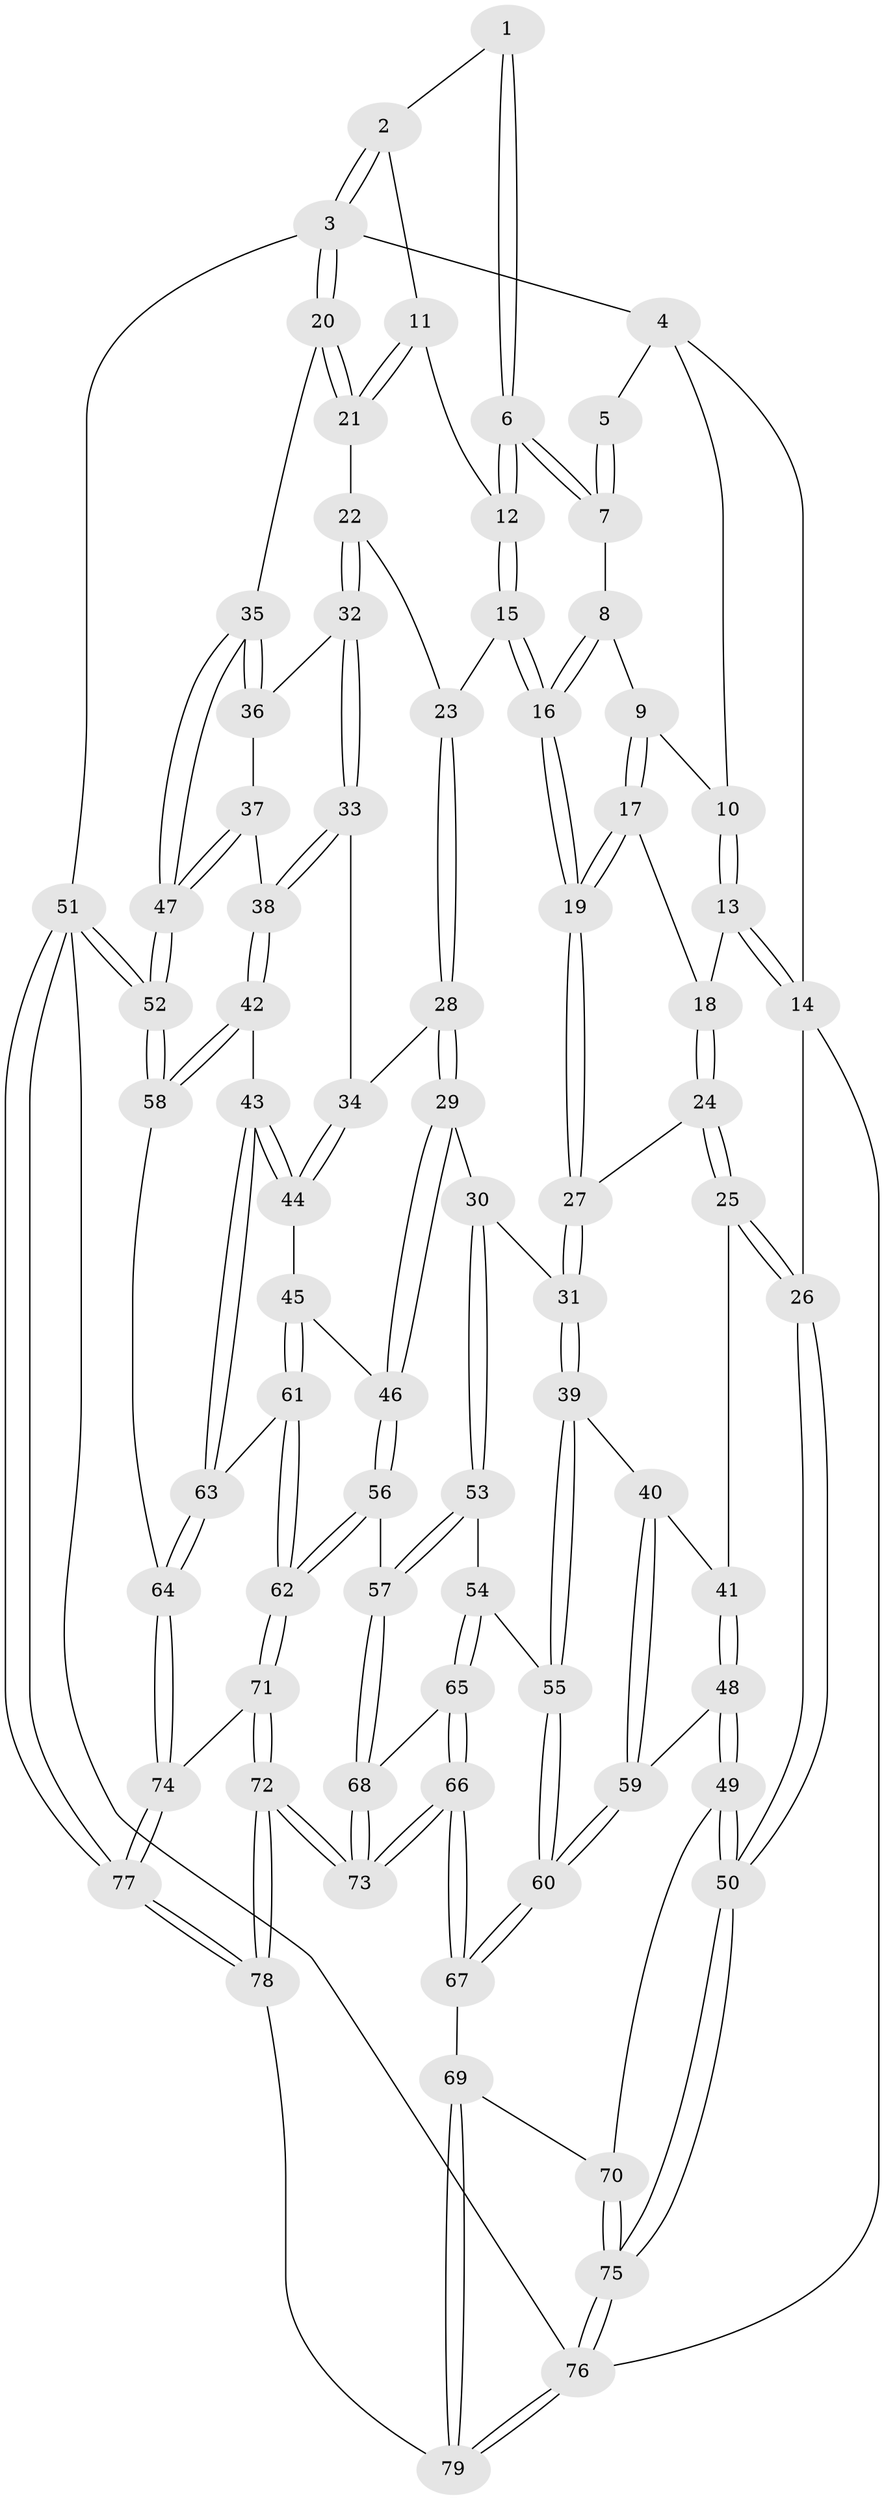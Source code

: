 // Generated by graph-tools (version 1.1) at 2025/27/03/09/25 03:27:10]
// undirected, 79 vertices, 194 edges
graph export_dot {
graph [start="1"]
  node [color=gray90,style=filled];
  1 [pos="+0.6373975936165006+0"];
  2 [pos="+1+0"];
  3 [pos="+1+0"];
  4 [pos="+0.21788667972155387+0"];
  5 [pos="+0.5311086380605278+0"];
  6 [pos="+0.6402827837641324+0.13113108435421866"];
  7 [pos="+0.5143611681269635+0.08625552396259611"];
  8 [pos="+0.5141811103905585+0.0863170146968264"];
  9 [pos="+0.27896162243649+0.0281742689323006"];
  10 [pos="+0.22263752474665352+0"];
  11 [pos="+0.7938910203601132+0.11601943654001487"];
  12 [pos="+0.6420408639645128+0.1334253946907271"];
  13 [pos="+0+0.19074170180482883"];
  14 [pos="+0+0.21540170459356783"];
  15 [pos="+0.6064352804010741+0.26854203707460356"];
  16 [pos="+0.40059032022058233+0.28296891394052054"];
  17 [pos="+0.2777295410928661+0.13896243915586468"];
  18 [pos="+0.12185965462574073+0.24375327866435834"];
  19 [pos="+0.3979861974893059+0.28391496466319"];
  20 [pos="+1+0.183399604089021"];
  21 [pos="+0.8659608355177761+0.24249033849979995"];
  22 [pos="+0.8257390305363057+0.3149802650574886"];
  23 [pos="+0.6114833836809672+0.2751025372558631"];
  24 [pos="+0.1415652348443439+0.3755373365491619"];
  25 [pos="+0.06778654051229405+0.4774214116907845"];
  26 [pos="+0+0.5607317038841461"];
  27 [pos="+0.3686944661742184+0.3895233846457645"];
  28 [pos="+0.6276039629860986+0.46778743336463396"];
  29 [pos="+0.530121205193353+0.5113035866068947"];
  30 [pos="+0.478733235015171+0.5087350445346901"];
  31 [pos="+0.39041473727001974+0.4672564670062255"];
  32 [pos="+0.8307287147643212+0.38499108388417014"];
  33 [pos="+0.8230755828567066+0.40522313933920445"];
  34 [pos="+0.630301443426501+0.46866699901455555"];
  35 [pos="+1+0.3391727615981776"];
  36 [pos="+0.9995150238486512+0.40670227324602387"];
  37 [pos="+0.917330237067553+0.54125190007772"];
  38 [pos="+0.8636764747384456+0.5406708312193889"];
  39 [pos="+0.3165345038713017+0.5513476994476354"];
  40 [pos="+0.2853167098967578+0.5586385078192088"];
  41 [pos="+0.17535790955518785+0.5398588040104569"];
  42 [pos="+0.8210843591529485+0.6034756929733102"];
  43 [pos="+0.7368761927286253+0.6111399654324295"];
  44 [pos="+0.7341037158008686+0.6099783166983085"];
  45 [pos="+0.6668565374054847+0.6401099278779282"];
  46 [pos="+0.585831085036074+0.6466539715550185"];
  47 [pos="+1+0.6511412567714078"];
  48 [pos="+0.1568040503452903+0.687788415214251"];
  49 [pos="+0.14573087460619616+0.6931132167115537"];
  50 [pos="+0+0.6645125366132546"];
  51 [pos="+1+1"];
  52 [pos="+1+0.7217701356174864"];
  53 [pos="+0.46201395766130143+0.6867901154421705"];
  54 [pos="+0.39300285472660645+0.6953003341572852"];
  55 [pos="+0.3493531821747002+0.6800920279726176"];
  56 [pos="+0.5658646543756758+0.6991825355240633"];
  57 [pos="+0.48997789536835823+0.71063143349426"];
  58 [pos="+0.8899351884545645+0.7453928273625711"];
  59 [pos="+0.2099515377588447+0.6869877601086982"];
  60 [pos="+0.2838533824691537+0.7551955149112927"];
  61 [pos="+0.6395739952149972+0.7699620934976306"];
  62 [pos="+0.6270846504362131+0.7768032249823965"];
  63 [pos="+0.7161573596768583+0.7487133833542198"];
  64 [pos="+0.8313299265231445+0.8188076279287134"];
  65 [pos="+0.3984994313970562+0.7467877325327552"];
  66 [pos="+0.3871640892153724+0.8779416036293288"];
  67 [pos="+0.2818095637601274+0.7995798112753895"];
  68 [pos="+0.4808758217380482+0.7741823895423021"];
  69 [pos="+0.18175051314487203+0.8460941061631292"];
  70 [pos="+0.17905927163688398+0.846436415606769"];
  71 [pos="+0.5791828553477314+0.941283010123912"];
  72 [pos="+0.49929282246824214+1"];
  73 [pos="+0.4719977825367525+0.9770145342676547"];
  74 [pos="+0.8262064015083188+0.8522716817246913"];
  75 [pos="+0+1"];
  76 [pos="+0+1"];
  77 [pos="+1+1"];
  78 [pos="+0.4876889988129607+1"];
  79 [pos="+0.44759711116750506+1"];
  1 -- 2;
  1 -- 6;
  1 -- 6;
  2 -- 3;
  2 -- 3;
  2 -- 11;
  3 -- 4;
  3 -- 20;
  3 -- 20;
  3 -- 51;
  4 -- 5;
  4 -- 10;
  4 -- 14;
  5 -- 7;
  5 -- 7;
  6 -- 7;
  6 -- 7;
  6 -- 12;
  6 -- 12;
  7 -- 8;
  8 -- 9;
  8 -- 16;
  8 -- 16;
  9 -- 10;
  9 -- 17;
  9 -- 17;
  10 -- 13;
  10 -- 13;
  11 -- 12;
  11 -- 21;
  11 -- 21;
  12 -- 15;
  12 -- 15;
  13 -- 14;
  13 -- 14;
  13 -- 18;
  14 -- 26;
  14 -- 76;
  15 -- 16;
  15 -- 16;
  15 -- 23;
  16 -- 19;
  16 -- 19;
  17 -- 18;
  17 -- 19;
  17 -- 19;
  18 -- 24;
  18 -- 24;
  19 -- 27;
  19 -- 27;
  20 -- 21;
  20 -- 21;
  20 -- 35;
  21 -- 22;
  22 -- 23;
  22 -- 32;
  22 -- 32;
  23 -- 28;
  23 -- 28;
  24 -- 25;
  24 -- 25;
  24 -- 27;
  25 -- 26;
  25 -- 26;
  25 -- 41;
  26 -- 50;
  26 -- 50;
  27 -- 31;
  27 -- 31;
  28 -- 29;
  28 -- 29;
  28 -- 34;
  29 -- 30;
  29 -- 46;
  29 -- 46;
  30 -- 31;
  30 -- 53;
  30 -- 53;
  31 -- 39;
  31 -- 39;
  32 -- 33;
  32 -- 33;
  32 -- 36;
  33 -- 34;
  33 -- 38;
  33 -- 38;
  34 -- 44;
  34 -- 44;
  35 -- 36;
  35 -- 36;
  35 -- 47;
  35 -- 47;
  36 -- 37;
  37 -- 38;
  37 -- 47;
  37 -- 47;
  38 -- 42;
  38 -- 42;
  39 -- 40;
  39 -- 55;
  39 -- 55;
  40 -- 41;
  40 -- 59;
  40 -- 59;
  41 -- 48;
  41 -- 48;
  42 -- 43;
  42 -- 58;
  42 -- 58;
  43 -- 44;
  43 -- 44;
  43 -- 63;
  43 -- 63;
  44 -- 45;
  45 -- 46;
  45 -- 61;
  45 -- 61;
  46 -- 56;
  46 -- 56;
  47 -- 52;
  47 -- 52;
  48 -- 49;
  48 -- 49;
  48 -- 59;
  49 -- 50;
  49 -- 50;
  49 -- 70;
  50 -- 75;
  50 -- 75;
  51 -- 52;
  51 -- 52;
  51 -- 77;
  51 -- 77;
  51 -- 76;
  52 -- 58;
  52 -- 58;
  53 -- 54;
  53 -- 57;
  53 -- 57;
  54 -- 55;
  54 -- 65;
  54 -- 65;
  55 -- 60;
  55 -- 60;
  56 -- 57;
  56 -- 62;
  56 -- 62;
  57 -- 68;
  57 -- 68;
  58 -- 64;
  59 -- 60;
  59 -- 60;
  60 -- 67;
  60 -- 67;
  61 -- 62;
  61 -- 62;
  61 -- 63;
  62 -- 71;
  62 -- 71;
  63 -- 64;
  63 -- 64;
  64 -- 74;
  64 -- 74;
  65 -- 66;
  65 -- 66;
  65 -- 68;
  66 -- 67;
  66 -- 67;
  66 -- 73;
  66 -- 73;
  67 -- 69;
  68 -- 73;
  68 -- 73;
  69 -- 70;
  69 -- 79;
  69 -- 79;
  70 -- 75;
  70 -- 75;
  71 -- 72;
  71 -- 72;
  71 -- 74;
  72 -- 73;
  72 -- 73;
  72 -- 78;
  72 -- 78;
  74 -- 77;
  74 -- 77;
  75 -- 76;
  75 -- 76;
  76 -- 79;
  76 -- 79;
  77 -- 78;
  77 -- 78;
  78 -- 79;
}
